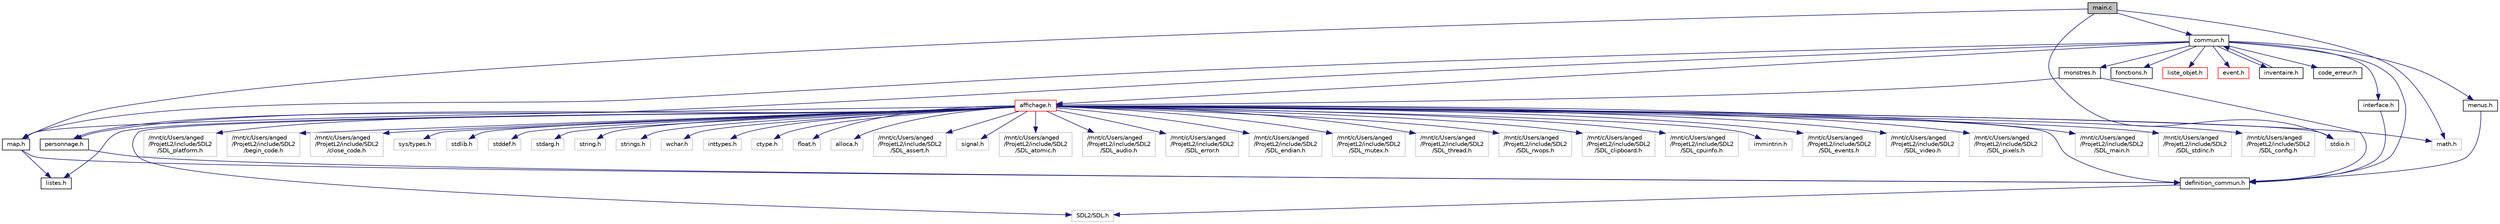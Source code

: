 digraph "main.c"
{
 // LATEX_PDF_SIZE
  edge [fontname="Helvetica",fontsize="10",labelfontname="Helvetica",labelfontsize="10"];
  node [fontname="Helvetica",fontsize="10",shape=record];
  Node1 [label="main.c",height=0.2,width=0.4,color="black", fillcolor="grey75", style="filled", fontcolor="black",tooltip=" "];
  Node1 -> Node2 [color="midnightblue",fontsize="10",style="solid"];
  Node2 [label="commun.h",height=0.2,width=0.4,color="black", fillcolor="white", style="filled",URL="$d1/d0f/commun_8h.html",tooltip=" "];
  Node2 -> Node3 [color="midnightblue",fontsize="10",style="solid"];
  Node3 [label="code_erreur.h",height=0.2,width=0.4,color="black", fillcolor="white", style="filled",URL="$da/de9/code__erreur_8h.html",tooltip="Fichier contenant les codes d'erreur du programme."];
  Node2 -> Node4 [color="midnightblue",fontsize="10",style="solid"];
  Node4 [label="definition_commun.h",height=0.2,width=0.4,color="black", fillcolor="white", style="filled",URL="$d1/daa/definition__commun_8h.html",tooltip="Contient toutes les définitions communes à tout les fichiers."];
  Node4 -> Node5 [color="midnightblue",fontsize="10",style="solid"];
  Node5 [label="SDL2/SDL.h",height=0.2,width=0.4,color="grey75", fillcolor="white", style="filled",tooltip=" "];
  Node2 -> Node6 [color="midnightblue",fontsize="10",style="solid"];
  Node6 [label="fonctions.h",height=0.2,width=0.4,color="black", fillcolor="white", style="filled",URL="$d4/d78/fonctions_8h.html",tooltip="Fichier qui contient les définitions de toutes les fonctions."];
  Node2 -> Node7 [color="midnightblue",fontsize="10",style="solid"];
  Node7 [label="monstres.h",height=0.2,width=0.4,color="black", fillcolor="white", style="filled",URL="$d0/d1f/monstres_8h.html",tooltip=" "];
  Node7 -> Node4 [color="midnightblue",fontsize="10",style="solid"];
  Node7 -> Node8 [color="midnightblue",fontsize="10",style="solid"];
  Node8 [label="affichage.h",height=0.2,width=0.4,color="red", fillcolor="white", style="filled",URL="$d5/dae/affichage_8h.html",tooltip=" "];
  Node8 -> Node5 [color="midnightblue",fontsize="10",style="solid"];
  Node8 -> Node9 [color="midnightblue",fontsize="10",style="solid"];
  Node9 [label="/mnt/c/Users/anged\l/ProjetL2/include/SDL2\l/SDL_main.h",height=0.2,width=0.4,color="grey75", fillcolor="white", style="filled",tooltip=" "];
  Node8 -> Node10 [color="midnightblue",fontsize="10",style="solid"];
  Node10 [label="/mnt/c/Users/anged\l/ProjetL2/include/SDL2\l/SDL_stdinc.h",height=0.2,width=0.4,color="grey75", fillcolor="white", style="filled",tooltip=" "];
  Node8 -> Node11 [color="midnightblue",fontsize="10",style="solid"];
  Node11 [label="/mnt/c/Users/anged\l/ProjetL2/include/SDL2\l/SDL_config.h",height=0.2,width=0.4,color="grey75", fillcolor="white", style="filled",tooltip=" "];
  Node8 -> Node12 [color="midnightblue",fontsize="10",style="solid"];
  Node12 [label="/mnt/c/Users/anged\l/ProjetL2/include/SDL2\l/SDL_platform.h",height=0.2,width=0.4,color="grey75", fillcolor="white", style="filled",tooltip=" "];
  Node8 -> Node13 [color="midnightblue",fontsize="10",style="solid"];
  Node13 [label="/mnt/c/Users/anged\l/ProjetL2/include/SDL2\l/begin_code.h",height=0.2,width=0.4,color="grey75", fillcolor="white", style="filled",tooltip=" "];
  Node8 -> Node14 [color="midnightblue",fontsize="10",style="solid"];
  Node14 [label="/mnt/c/Users/anged\l/ProjetL2/include/SDL2\l/close_code.h",height=0.2,width=0.4,color="grey75", fillcolor="white", style="filled",tooltip=" "];
  Node8 -> Node15 [color="midnightblue",fontsize="10",style="solid"];
  Node15 [label="sys/types.h",height=0.2,width=0.4,color="grey75", fillcolor="white", style="filled",tooltip=" "];
  Node8 -> Node16 [color="midnightblue",fontsize="10",style="solid"];
  Node16 [label="stdio.h",height=0.2,width=0.4,color="grey75", fillcolor="white", style="filled",tooltip=" "];
  Node8 -> Node17 [color="midnightblue",fontsize="10",style="solid"];
  Node17 [label="stdlib.h",height=0.2,width=0.4,color="grey75", fillcolor="white", style="filled",tooltip=" "];
  Node8 -> Node18 [color="midnightblue",fontsize="10",style="solid"];
  Node18 [label="stddef.h",height=0.2,width=0.4,color="grey75", fillcolor="white", style="filled",tooltip=" "];
  Node8 -> Node19 [color="midnightblue",fontsize="10",style="solid"];
  Node19 [label="stdarg.h",height=0.2,width=0.4,color="grey75", fillcolor="white", style="filled",tooltip=" "];
  Node8 -> Node20 [color="midnightblue",fontsize="10",style="solid"];
  Node20 [label="string.h",height=0.2,width=0.4,color="grey75", fillcolor="white", style="filled",tooltip=" "];
  Node8 -> Node21 [color="midnightblue",fontsize="10",style="solid"];
  Node21 [label="strings.h",height=0.2,width=0.4,color="grey75", fillcolor="white", style="filled",tooltip=" "];
  Node8 -> Node22 [color="midnightblue",fontsize="10",style="solid"];
  Node22 [label="wchar.h",height=0.2,width=0.4,color="grey75", fillcolor="white", style="filled",tooltip=" "];
  Node8 -> Node23 [color="midnightblue",fontsize="10",style="solid"];
  Node23 [label="inttypes.h",height=0.2,width=0.4,color="grey75", fillcolor="white", style="filled",tooltip=" "];
  Node8 -> Node24 [color="midnightblue",fontsize="10",style="solid"];
  Node24 [label="ctype.h",height=0.2,width=0.4,color="grey75", fillcolor="white", style="filled",tooltip=" "];
  Node8 -> Node25 [color="midnightblue",fontsize="10",style="solid"];
  Node25 [label="math.h",height=0.2,width=0.4,color="grey75", fillcolor="white", style="filled",tooltip=" "];
  Node8 -> Node26 [color="midnightblue",fontsize="10",style="solid"];
  Node26 [label="float.h",height=0.2,width=0.4,color="grey75", fillcolor="white", style="filled",tooltip=" "];
  Node8 -> Node27 [color="midnightblue",fontsize="10",style="solid"];
  Node27 [label="alloca.h",height=0.2,width=0.4,color="grey75", fillcolor="white", style="filled",tooltip=" "];
  Node8 -> Node28 [color="midnightblue",fontsize="10",style="solid"];
  Node28 [label="/mnt/c/Users/anged\l/ProjetL2/include/SDL2\l/SDL_assert.h",height=0.2,width=0.4,color="grey75", fillcolor="white", style="filled",tooltip=" "];
  Node8 -> Node29 [color="midnightblue",fontsize="10",style="solid"];
  Node29 [label="signal.h",height=0.2,width=0.4,color="grey75", fillcolor="white", style="filled",tooltip=" "];
  Node8 -> Node30 [color="midnightblue",fontsize="10",style="solid"];
  Node30 [label="/mnt/c/Users/anged\l/ProjetL2/include/SDL2\l/SDL_atomic.h",height=0.2,width=0.4,color="grey75", fillcolor="white", style="filled",tooltip=" "];
  Node8 -> Node31 [color="midnightblue",fontsize="10",style="solid"];
  Node31 [label="/mnt/c/Users/anged\l/ProjetL2/include/SDL2\l/SDL_audio.h",height=0.2,width=0.4,color="grey75", fillcolor="white", style="filled",tooltip=" "];
  Node8 -> Node32 [color="midnightblue",fontsize="10",style="solid"];
  Node32 [label="/mnt/c/Users/anged\l/ProjetL2/include/SDL2\l/SDL_error.h",height=0.2,width=0.4,color="grey75", fillcolor="white", style="filled",tooltip=" "];
  Node8 -> Node33 [color="midnightblue",fontsize="10",style="solid"];
  Node33 [label="/mnt/c/Users/anged\l/ProjetL2/include/SDL2\l/SDL_endian.h",height=0.2,width=0.4,color="grey75", fillcolor="white", style="filled",tooltip=" "];
  Node8 -> Node34 [color="midnightblue",fontsize="10",style="solid"];
  Node34 [label="/mnt/c/Users/anged\l/ProjetL2/include/SDL2\l/SDL_mutex.h",height=0.2,width=0.4,color="grey75", fillcolor="white", style="filled",tooltip=" "];
  Node8 -> Node35 [color="midnightblue",fontsize="10",style="solid"];
  Node35 [label="/mnt/c/Users/anged\l/ProjetL2/include/SDL2\l/SDL_thread.h",height=0.2,width=0.4,color="grey75", fillcolor="white", style="filled",tooltip=" "];
  Node8 -> Node36 [color="midnightblue",fontsize="10",style="solid"];
  Node36 [label="/mnt/c/Users/anged\l/ProjetL2/include/SDL2\l/SDL_rwops.h",height=0.2,width=0.4,color="grey75", fillcolor="white", style="filled",tooltip=" "];
  Node8 -> Node37 [color="midnightblue",fontsize="10",style="solid"];
  Node37 [label="/mnt/c/Users/anged\l/ProjetL2/include/SDL2\l/SDL_clipboard.h",height=0.2,width=0.4,color="grey75", fillcolor="white", style="filled",tooltip=" "];
  Node8 -> Node38 [color="midnightblue",fontsize="10",style="solid"];
  Node38 [label="/mnt/c/Users/anged\l/ProjetL2/include/SDL2\l/SDL_cpuinfo.h",height=0.2,width=0.4,color="grey75", fillcolor="white", style="filled",tooltip=" "];
  Node8 -> Node39 [color="midnightblue",fontsize="10",style="solid"];
  Node39 [label="immintrin.h",height=0.2,width=0.4,color="grey75", fillcolor="white", style="filled",tooltip=" "];
  Node8 -> Node40 [color="midnightblue",fontsize="10",style="solid"];
  Node40 [label="/mnt/c/Users/anged\l/ProjetL2/include/SDL2\l/SDL_events.h",height=0.2,width=0.4,color="grey75", fillcolor="white", style="filled",tooltip=" "];
  Node8 -> Node41 [color="midnightblue",fontsize="10",style="solid"];
  Node41 [label="/mnt/c/Users/anged\l/ProjetL2/include/SDL2\l/SDL_video.h",height=0.2,width=0.4,color="grey75", fillcolor="white", style="filled",tooltip=" "];
  Node8 -> Node42 [color="midnightblue",fontsize="10",style="solid"];
  Node42 [label="/mnt/c/Users/anged\l/ProjetL2/include/SDL2\l/SDL_pixels.h",height=0.2,width=0.4,color="grey75", fillcolor="white", style="filled",tooltip=" "];
  Node8 -> Node4 [color="midnightblue",fontsize="10",style="solid"];
  Node8 -> Node72 [color="midnightblue",fontsize="10",style="solid"];
  Node72 [label="listes.h",height=0.2,width=0.4,color="black", fillcolor="white", style="filled",URL="$d8/dd0/listes_8h.html",tooltip=" "];
  Node8 -> Node73 [color="midnightblue",fontsize="10",style="solid"];
  Node73 [label="map.h",height=0.2,width=0.4,color="black", fillcolor="white", style="filled",URL="$dc/db7/map_8h.html",tooltip="Le fichier contient les définitions des fonctions de gestion de la map."];
  Node73 -> Node4 [color="midnightblue",fontsize="10",style="solid"];
  Node73 -> Node72 [color="midnightblue",fontsize="10",style="solid"];
  Node8 -> Node74 [color="midnightblue",fontsize="10",style="solid"];
  Node74 [label="personnage.h",height=0.2,width=0.4,color="black", fillcolor="white", style="filled",URL="$d2/d2f/personnage_8h.html",tooltip="Fichier contenant toutes les définitions concernant le personnage."];
  Node74 -> Node4 [color="midnightblue",fontsize="10",style="solid"];
  Node2 -> Node74 [color="midnightblue",fontsize="10",style="solid"];
  Node2 -> Node8 [color="midnightblue",fontsize="10",style="solid"];
  Node2 -> Node75 [color="midnightblue",fontsize="10",style="solid"];
  Node75 [label="liste_objet.h",height=0.2,width=0.4,color="red", fillcolor="white", style="filled",URL="$d7/d64/liste__objet_8h.html",tooltip="Fichier contenant toutes les définitions concernant les listes d'objets."];
  Node2 -> Node77 [color="midnightblue",fontsize="10",style="solid"];
  Node77 [label="event.h",height=0.2,width=0.4,color="red", fillcolor="white", style="filled",URL="$dd/d20/event_8h.html",tooltip=" "];
  Node2 -> Node79 [color="midnightblue",fontsize="10",style="solid"];
  Node79 [label="inventaire.h",height=0.2,width=0.4,color="black", fillcolor="white", style="filled",URL="$d2/d9f/inventaire_8h.html",tooltip=" "];
  Node79 -> Node2 [color="midnightblue",fontsize="10",style="solid"];
  Node2 -> Node80 [color="midnightblue",fontsize="10",style="solid"];
  Node80 [label="menus.h",height=0.2,width=0.4,color="black", fillcolor="white", style="filled",URL="$d6/d46/menus_8h.html",tooltip=" "];
  Node80 -> Node4 [color="midnightblue",fontsize="10",style="solid"];
  Node2 -> Node73 [color="midnightblue",fontsize="10",style="solid"];
  Node2 -> Node81 [color="midnightblue",fontsize="10",style="solid"];
  Node81 [label="interface.h",height=0.2,width=0.4,color="black", fillcolor="white", style="filled",URL="$d4/da9/interface_8h.html",tooltip=" "];
  Node81 -> Node4 [color="midnightblue",fontsize="10",style="solid"];
  Node1 -> Node16 [color="midnightblue",fontsize="10",style="solid"];
  Node1 -> Node25 [color="midnightblue",fontsize="10",style="solid"];
  Node1 -> Node73 [color="midnightblue",fontsize="10",style="solid"];
}
